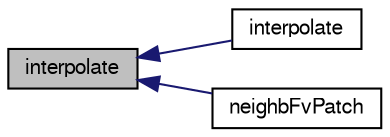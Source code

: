 digraph "interpolate"
{
  bgcolor="transparent";
  edge [fontname="FreeSans",fontsize="10",labelfontname="FreeSans",labelfontsize="10"];
  node [fontname="FreeSans",fontsize="10",shape=record];
  rankdir="LR";
  Node1011 [label="interpolate",height=0.2,width=0.4,color="black", fillcolor="grey75", style="filled", fontcolor="black"];
  Node1011 -> Node1012 [dir="back",color="midnightblue",fontsize="10",style="solid",fontname="FreeSans"];
  Node1012 [label="interpolate",height=0.2,width=0.4,color="black",URL="$a22806.html#a5b477240a94cef35c902cda909c8d4f4"];
  Node1011 -> Node1013 [dir="back",color="midnightblue",fontsize="10",style="solid",fontname="FreeSans"];
  Node1013 [label="neighbFvPatch",height=0.2,width=0.4,color="black",URL="$a22806.html#aafe14889eea0f2ed98bbdc9ad79a5b24"];
}
